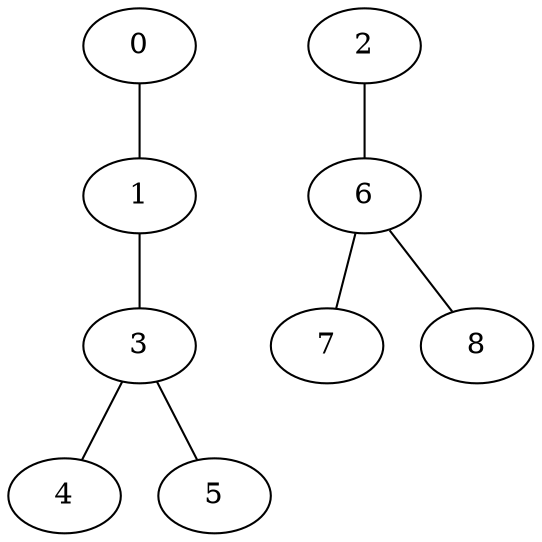 graph "sampletest150-mod2_image6.bmp" {
	0	 [type=endpoint,
		x=346,
		y=10];
	1	 [type=corner,
		x=342,
		y=244];
	0 -- 1	 [angle0="-1.55",
		frequency=1,
		type0=line];
	3	 [type=intersection,
		x=363,
		y=261];
	1 -- 3	 [angle0=".68",
		frequency=1,
		type0=line];
	2	 [type=endpoint,
		x=123,
		y=263];
	6	 [type=intersection,
		x=171,
		y=256];
	2 -- 6	 [angle0="-.14",
		frequency=1,
		type0=line];
	4	 [type=endpoint,
		x=399,
		y=259];
	3 -- 4	 [angle0="-.06",
		frequency=1,
		type0=line];
	5	 [type=endpoint,
		x=335,
		y=273];
	3 -- 5	 [angle0="-.40",
		frequency=1,
		type0=line];
	7	 [type=endpoint,
		x=185,
		y=2];
	6 -- 7	 [angle0="-1.52",
		frequency=1,
		type0=line];
	8	 [type=endpoint,
		x=181,
		y=511];
	6 -- 8	 [angle0="1.53",
		frequency=1,
		type0=line];
}
